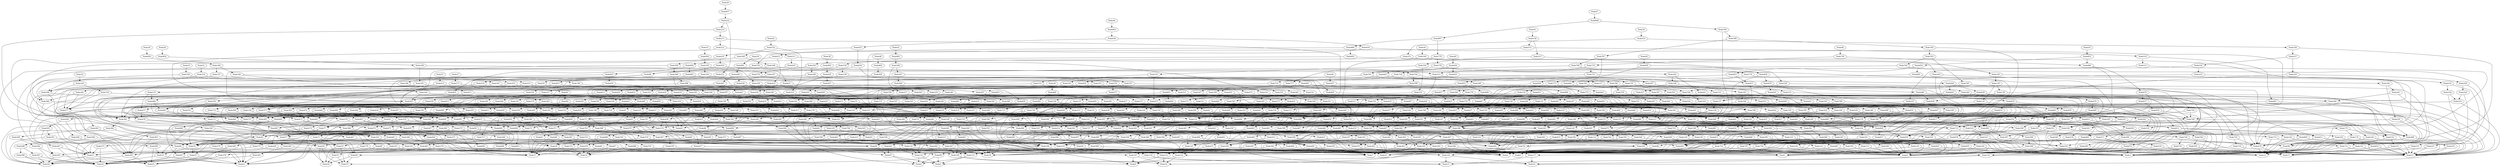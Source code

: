 # Network structure generated by ABC

digraph network {
Node26 -> Node160 [style = solid];
Node27 -> Node173 [style = solid];
Node28 -> Node856 [style = solid];
Node29 -> Node857 [style = solid];
Node30 -> Node252 [style = solid];
Node31 -> Node314 [style = solid];
Node32 -> Node320 [style = solid];
Node33 -> Node858 [style = solid];
Node34 -> Node859 [style = solid];
Node35 -> Node354 [style = solid];
Node36 -> Node406 [style = solid];
Node37 -> Node412 [style = solid];
Node38 -> Node860 [style = solid];
Node39 -> Node861 [style = solid];
Node40 -> Node457 [style = solid];
Node41 -> Node538 [style = solid];
Node42 -> Node552 [style = solid];
Node43 -> Node862 [style = solid];
Node44 -> Node863 [style = solid];
Node45 -> Node656 [style = solid];
Node46 -> Node736 [style = solid];
Node47 -> Node808 [style = solid];
Node48 -> Node864 [style = solid];
Node49 -> Node839 [style = solid];
Node50 -> Node855 [style = solid];
Node51 -> Node24 [style = solid];
Node51 -> Node25 [style = solid];
Node52 -> Node21 [style = solid];
Node52 -> Node22 [style = solid];
Node53 -> Node21 [style = solid];
Node53 -> Node22 [style = solid];
Node54 -> Node52 [style = solid];
Node54 -> Node53 [style = solid];
Node55 -> Node19 [style = solid];
Node55 -> Node20 [style = solid];
Node56 -> Node19 [style = solid];
Node56 -> Node20 [style = solid];
Node57 -> Node55 [style = solid];
Node57 -> Node56 [style = solid];
Node58 -> Node16 [style = solid];
Node58 -> Node17 [style = solid];
Node59 -> Node18 [style = solid];
Node59 -> Node58 [style = solid];
Node60 -> Node16 [style = solid];
Node60 -> Node18 [style = solid];
Node61 -> Node17 [style = solid];
Node61 -> Node60 [style = solid];
Node62 -> Node59 [style = solid];
Node62 -> Node61 [style = solid];
Node63 -> Node57 [style = solid];
Node63 -> Node62 [style = solid];
Node64 -> Node23 [style = solid];
Node64 -> Node54 [style = solid];
Node65 -> Node63 [style = solid];
Node65 -> Node64 [style = solid];
Node66 -> Node18 [style = solid];
Node66 -> Node58 [style = solid];
Node67 -> Node16 [style = solid];
Node67 -> Node18 [style = solid];
Node68 -> Node17 [style = solid];
Node68 -> Node67 [style = solid];
Node69 -> Node19 [style = solid];
Node69 -> Node20 [style = solid];
Node70 -> Node19 [style = solid];
Node70 -> Node20 [style = solid];
Node71 -> Node69 [style = solid];
Node71 -> Node70 [style = solid];
Node72 -> Node68 [style = solid];
Node72 -> Node71 [style = solid];
Node73 -> Node66 [style = solid];
Node73 -> Node72 [style = solid];
Node74 -> Node23 [style = solid];
Node74 -> Node73 [style = solid];
Node75 -> Node65 [style = solid];
Node75 -> Node74 [style = solid];
Node76 -> Node51 [style = solid];
Node76 -> Node75 [style = solid];
Node77 -> Node54 [style = solid];
Node77 -> Node57 [style = solid];
Node78 -> Node18 [style = solid];
Node78 -> Node23 [style = solid];
Node79 -> Node77 [style = solid];
Node79 -> Node78 [style = solid];
Node80 -> Node18 [style = solid];
Node80 -> Node23 [style = solid];
Node81 -> Node79 [style = solid];
Node81 -> Node80 [style = solid];
Node82 -> Node51 [style = solid];
Node82 -> Node81 [style = solid];
Node83 -> Node21 [style = solid];
Node83 -> Node22 [style = solid];
Node84 -> Node21 [style = solid];
Node84 -> Node22 [style = solid];
Node85 -> Node83 [style = solid];
Node85 -> Node84 [style = solid];
Node86 -> Node18 [style = solid];
Node86 -> Node85 [style = solid];
Node87 -> Node82 [style = solid];
Node87 -> Node86 [style = solid];
Node88 -> Node58 [style = solid];
Node88 -> Node87 [style = solid];
Node89 -> Node23 [style = solid];
Node89 -> Node51 [style = solid];
Node90 -> Node85 [style = solid];
Node90 -> Node89 [style = solid];
Node91 -> Node72 [style = solid];
Node91 -> Node90 [style = solid];
Node92 -> Node18 [style = solid];
Node92 -> Node23 [style = solid];
Node93 -> Node58 [style = solid];
Node93 -> Node92 [style = solid];
Node94 -> Node51 [style = solid];
Node94 -> Node93 [style = solid];
Node95 -> Node77 [style = solid];
Node95 -> Node94 [style = solid];
Node96 -> Node11 [style = solid];
Node96 -> Node12 [style = solid];
Node97 -> Node4 [style = solid];
Node97 -> Node5 [style = solid];
Node98 -> Node4 [style = solid];
Node98 -> Node5 [style = solid];
Node99 -> Node97 [style = solid];
Node99 -> Node98 [style = solid];
Node100 -> Node1 [style = solid];
Node100 -> Node2 [style = solid];
Node101 -> Node3 [style = solid];
Node101 -> Node100 [style = solid];
Node102 -> Node1 [style = solid];
Node102 -> Node3 [style = solid];
Node103 -> Node2 [style = solid];
Node103 -> Node102 [style = solid];
Node104 -> Node101 [style = solid];
Node104 -> Node103 [style = solid];
Node105 -> Node99 [style = solid];
Node105 -> Node104 [style = solid];
Node106 -> Node9 [style = solid];
Node106 -> Node10 [style = solid];
Node107 -> Node9 [style = solid];
Node107 -> Node10 [style = solid];
Node108 -> Node106 [style = solid];
Node108 -> Node107 [style = solid];
Node109 -> Node6 [style = solid];
Node109 -> Node7 [style = solid];
Node110 -> Node8 [style = solid];
Node110 -> Node109 [style = solid];
Node111 -> Node6 [style = solid];
Node111 -> Node8 [style = solid];
Node112 -> Node7 [style = solid];
Node112 -> Node111 [style = solid];
Node113 -> Node110 [style = solid];
Node113 -> Node112 [style = solid];
Node114 -> Node108 [style = solid];
Node114 -> Node113 [style = solid];
Node115 -> Node105 [style = solid];
Node115 -> Node114 [style = solid];
Node116 -> Node13 [style = solid];
Node116 -> Node115 [style = solid];
Node117 -> Node14 [style = solid];
Node117 -> Node15 [style = solid];
Node118 -> Node14 [style = solid];
Node118 -> Node15 [style = solid];
Node119 -> Node117 [style = solid];
Node119 -> Node118 [style = solid];
Node120 -> Node8 [style = solid];
Node120 -> Node109 [style = solid];
Node121 -> Node6 [style = solid];
Node121 -> Node8 [style = solid];
Node122 -> Node7 [style = solid];
Node122 -> Node121 [style = solid];
Node123 -> Node9 [style = solid];
Node123 -> Node10 [style = solid];
Node124 -> Node9 [style = solid];
Node124 -> Node10 [style = solid];
Node125 -> Node123 [style = solid];
Node125 -> Node124 [style = solid];
Node126 -> Node122 [style = solid];
Node126 -> Node125 [style = solid];
Node127 -> Node120 [style = solid];
Node127 -> Node126 [style = solid];
Node128 -> Node3 [style = solid];
Node128 -> Node100 [style = solid];
Node129 -> Node1 [style = solid];
Node129 -> Node3 [style = solid];
Node130 -> Node2 [style = solid];
Node130 -> Node129 [style = solid];
Node131 -> Node4 [style = solid];
Node131 -> Node5 [style = solid];
Node132 -> Node4 [style = solid];
Node132 -> Node5 [style = solid];
Node133 -> Node131 [style = solid];
Node133 -> Node132 [style = solid];
Node134 -> Node130 [style = solid];
Node134 -> Node133 [style = solid];
Node135 -> Node128 [style = solid];
Node135 -> Node134 [style = solid];
Node136 -> Node127 [style = solid];
Node136 -> Node135 [style = solid];
Node137 -> Node119 [style = solid];
Node137 -> Node136 [style = solid];
Node138 -> Node13 [style = solid];
Node138 -> Node137 [style = solid];
Node139 -> Node116 [style = solid];
Node139 -> Node138 [style = solid];
Node140 -> Node96 [style = solid];
Node140 -> Node139 [style = solid];
Node141 -> Node11 [style = solid];
Node141 -> Node13 [style = solid];
Node142 -> Node12 [style = solid];
Node142 -> Node141 [style = solid];
Node143 -> Node14 [style = solid];
Node143 -> Node15 [style = solid];
Node144 -> Node14 [style = solid];
Node144 -> Node15 [style = solid];
Node145 -> Node143 [style = solid];
Node145 -> Node144 [style = solid];
Node146 -> Node142 [style = solid];
Node146 -> Node145 [style = solid];
Node147 -> Node99 [style = solid];
Node147 -> Node146 [style = solid];
Node148 -> Node104 [style = solid];
Node148 -> Node147 [style = solid];
Node149 -> Node108 [style = solid];
Node149 -> Node146 [style = solid];
Node150 -> Node113 [style = solid];
Node150 -> Node149 [style = solid];
Node151 -> Node11 [style = solid];
Node151 -> Node13 [style = solid];
Node152 -> Node12 [style = solid];
Node152 -> Node151 [style = solid];
Node153 -> Node137 [style = solid];
Node153 -> Node152 [style = solid];
Node154 -> Node91 [style = solid];
Node154 -> Node95 [style = solid];
Node155 -> Node150 [style = solid];
Node155 -> Node154 [style = solid];
Node156 -> Node148 [style = solid];
Node156 -> Node155 [style = solid];
Node157 -> Node153 [style = solid];
Node157 -> Node156 [style = solid];
Node158 -> Node76 [style = solid];
Node158 -> Node157 [style = solid];
Node159 -> Node88 [style = solid];
Node159 -> Node158 [style = solid];
Node160 -> Node140 [style = solid];
Node160 -> Node159 [style = solid];
Node161 -> Node23 [style = solid];
Node161 -> Node51 [style = solid];
Node162 -> Node23 [style = solid];
Node162 -> Node51 [style = solid];
Node163 -> Node161 [style = solid];
Node163 -> Node162 [style = solid];
Node164 -> Node13 [style = solid];
Node164 -> Node96 [style = solid];
Node165 -> Node146 [style = solid];
Node165 -> Node164 [style = solid];
Node166 -> Node63 [style = solid];
Node166 -> Node165 [style = solid];
Node167 -> Node136 [style = solid];
Node167 -> Node166 [style = solid];
Node168 -> Node54 [style = solid];
Node168 -> Node163 [style = solid];
Node169 -> Node167 [style = solid];
Node169 -> Node168 [style = solid];
Node170 -> Node23 [style = solid];
Node170 -> Node51 [style = solid];
Node171 -> Node90 [style = solid];
Node171 -> Node170 [style = solid];
Node172 -> Node73 [style = solid];
Node172 -> Node171 [style = solid];
Node173 -> Node169 [style = solid];
Node173 -> Node172 [style = solid];
Node174 -> Node13 [style = solid];
Node174 -> Node96 [style = solid];
Node175 -> Node152 [style = solid];
Node175 -> Node174 [style = solid];
Node176 -> Node119 [style = solid];
Node176 -> Node175 [style = solid];
Node177 -> Node62 [style = solid];
Node177 -> Node176 [style = solid];
Node178 -> Node62 [style = solid];
Node178 -> Node105 [style = solid];
Node179 -> Node171 [style = solid];
Node179 -> Node178 [style = solid];
Node180 -> Node177 [style = solid];
Node180 -> Node179 [style = solid];
Node181 -> Node57 [style = solid];
Node181 -> Node180 [style = solid];
Node182 -> Node163 [style = solid];
Node182 -> Node176 [style = solid];
Node183 -> Node105 [style = solid];
Node183 -> Node163 [style = solid];
Node184 -> Node73 [style = solid];
Node184 -> Node183 [style = solid];
Node185 -> Node182 [style = solid];
Node185 -> Node184 [style = solid];
Node186 -> Node54 [style = solid];
Node186 -> Node185 [style = solid];
Node187 -> Node114 [style = solid];
Node187 -> Node186 [style = solid];
Node188 -> Node181 [style = solid];
Node188 -> Node187 [style = solid];
Node189 -> Node8 [style = solid];
Node189 -> Node23 [style = solid];
Node190 -> Node105 [style = solid];
Node190 -> Node189 [style = solid];
Node191 -> Node23 [style = solid];
Node191 -> Node108 [style = solid];
Node192 -> Node54 [style = solid];
Node192 -> Node191 [style = solid];
Node193 -> Node135 [style = solid];
Node193 -> Node192 [style = solid];
Node194 -> Node8 [style = solid];
Node194 -> Node193 [style = solid];
Node195 -> Node190 [style = solid];
Node195 -> Node194 [style = solid];
Node196 -> Node109 [style = solid];
Node196 -> Node195 [style = solid];
Node197 -> Node23 [style = solid];
Node197 -> Node99 [style = solid];
Node198 -> Node126 [style = solid];
Node198 -> Node197 [style = solid];
Node199 -> Node104 [style = solid];
Node199 -> Node198 [style = solid];
Node200 -> Node112 [style = solid];
Node200 -> Node193 [style = solid];
Node201 -> Node199 [style = solid];
Node201 -> Node200 [style = solid];
Node202 -> Node196 [style = solid];
Node202 -> Node201 [style = solid];
Node203 -> Node51 [style = solid];
Node203 -> Node202 [style = solid];
Node204 -> Node90 [style = solid];
Node204 -> Node105 [style = solid];
Node205 -> Node127 [style = solid];
Node205 -> Node204 [style = solid];
Node206 -> Node108 [style = solid];
Node206 -> Node162 [style = solid];
Node207 -> Node54 [style = solid];
Node207 -> Node206 [style = solid];
Node208 -> Node113 [style = solid];
Node208 -> Node207 [style = solid];
Node209 -> Node135 [style = solid];
Node209 -> Node208 [style = solid];
Node210 -> Node205 [style = solid];
Node210 -> Node209 [style = solid];
Node211 -> Node203 [style = solid];
Node211 -> Node210 [style = solid];
Node212 -> Node62 [style = solid];
Node212 -> Node211 [style = solid];
Node213 -> Node177 [style = solid];
Node213 -> Node212 [style = solid];
Node214 -> Node57 [style = solid];
Node214 -> Node213 [style = solid];
Node215 -> Node73 [style = solid];
Node215 -> Node127 [style = solid];
Node216 -> Node183 [style = solid];
Node216 -> Node215 [style = solid];
Node217 -> Node182 [style = solid];
Node217 -> Node216 [style = solid];
Node218 -> Node54 [style = solid];
Node218 -> Node217 [style = solid];
Node219 -> Node114 [style = solid];
Node219 -> Node135 [style = solid];
Node220 -> Node172 [style = solid];
Node220 -> Node219 [style = solid];
Node221 -> Node218 [style = solid];
Node221 -> Node220 [style = solid];
Node222 -> Node214 [style = solid];
Node222 -> Node221 [style = solid];
Node223 -> Node99 [style = solid];
Node223 -> Node119 [style = solid];
Node224 -> Node127 [style = solid];
Node224 -> Node223 [style = solid];
Node225 -> Node13 [style = solid];
Node225 -> Node224 [style = solid];
Node226 -> Node3 [style = solid];
Node226 -> Node225 [style = solid];
Node227 -> Node3 [style = solid];
Node227 -> Node13 [style = solid];
Node228 -> Node226 [style = solid];
Node228 -> Node227 [style = solid];
Node229 -> Node100 [style = solid];
Node229 -> Node228 [style = solid];
Node230 -> Node3 [style = solid];
Node230 -> Node225 [style = solid];
Node231 -> Node3 [style = solid];
Node231 -> Node13 [style = solid];
Node232 -> Node230 [style = solid];
Node232 -> Node231 [style = solid];
Node233 -> Node100 [style = solid];
Node233 -> Node232 [style = solid];
Node234 -> Node114 [style = solid];
Node234 -> Node133 [style = solid];
Node235 -> Node13 [style = solid];
Node235 -> Node234 [style = solid];
Node236 -> Node233 [style = solid];
Node236 -> Node235 [style = solid];
Node237 -> Node229 [style = solid];
Node237 -> Node236 [style = solid];
Node238 -> Node96 [style = solid];
Node238 -> Node237 [style = solid];
Node239 -> Node3 [style = solid];
Node239 -> Node146 [style = solid];
Node240 -> Node152 [style = solid];
Node240 -> Node224 [style = solid];
Node241 -> Node3 [style = solid];
Node241 -> Node240 [style = solid];
Node242 -> Node239 [style = solid];
Node242 -> Node241 [style = solid];
Node243 -> Node100 [style = solid];
Node243 -> Node242 [style = solid];
Node244 -> Node114 [style = solid];
Node244 -> Node134 [style = solid];
Node245 -> Node146 [style = solid];
Node245 -> Node244 [style = solid];
Node246 -> Node103 [style = solid];
Node246 -> Node240 [style = solid];
Node247 -> Node154 [style = solid];
Node247 -> Node245 [style = solid];
Node248 -> Node246 [style = solid];
Node248 -> Node247 [style = solid];
Node249 -> Node76 [style = solid];
Node249 -> Node248 [style = solid];
Node250 -> Node88 [style = solid];
Node250 -> Node249 [style = solid];
Node251 -> Node243 [style = solid];
Node251 -> Node250 [style = solid];
Node252 -> Node238 [style = solid];
Node252 -> Node251 [style = solid];
Node253 -> Node13 [style = solid];
Node253 -> Node14 [style = solid];
Node254 -> Node96 [style = solid];
Node254 -> Node253 [style = solid];
Node255 -> Node15 [style = solid];
Node255 -> Node254 [style = solid];
Node256 -> Node144 [style = solid];
Node256 -> Node255 [style = solid];
Node257 -> Node3 [style = solid];
Node257 -> Node98 [style = solid];
Node258 -> Node100 [style = solid];
Node258 -> Node257 [style = solid];
Node259 -> Node8 [style = solid];
Node259 -> Node107 [style = solid];
Node260 -> Node109 [style = solid];
Node260 -> Node259 [style = solid];
Node261 -> Node97 [style = solid];
Node261 -> Node106 [style = solid];
Node262 -> Node260 [style = solid];
Node262 -> Node261 [style = solid];
Node263 -> Node258 [style = solid];
Node263 -> Node262 [style = solid];
Node264 -> Node256 [style = solid];
Node264 -> Node263 [style = solid];
Node265 -> Node24 [style = solid];
Node265 -> Node25 [style = solid];
Node266 -> Node22 [style = solid];
Node266 -> Node265 [style = solid];
Node267 -> Node22 [style = solid];
Node267 -> Node51 [style = solid];
Node268 -> Node266 [style = solid];
Node268 -> Node267 [style = solid];
Node269 -> Node21 [style = solid];
Node269 -> Node268 [style = solid];
Node270 -> Node21 [style = solid];
Node270 -> Node265 [style = solid];
Node271 -> Node23 [style = solid];
Node271 -> Node270 [style = solid];
Node272 -> Node22 [style = solid];
Node272 -> Node271 [style = solid];
Node273 -> Node22 [style = solid];
Node273 -> Node51 [style = solid];
Node274 -> Node23 [style = solid];
Node274 -> Node273 [style = solid];
Node275 -> Node21 [style = solid];
Node275 -> Node274 [style = solid];
Node276 -> Node272 [style = solid];
Node276 -> Node275 [style = solid];
Node277 -> Node269 [style = solid];
Node277 -> Node276 [style = solid];
Node278 -> Node18 [style = solid];
Node278 -> Node55 [style = solid];
Node279 -> Node58 [style = solid];
Node279 -> Node278 [style = solid];
Node280 -> Node56 [style = solid];
Node280 -> Node279 [style = solid];
Node281 -> Node277 [style = solid];
Node281 -> Node280 [style = solid];
Node282 -> Node18 [style = solid];
Node282 -> Node19 [style = solid];
Node283 -> Node58 [style = solid];
Node283 -> Node282 [style = solid];
Node284 -> Node20 [style = solid];
Node284 -> Node283 [style = solid];
Node285 -> Node70 [style = solid];
Node285 -> Node284 [style = solid];
Node286 -> Node22 [style = solid];
Node286 -> Node24 [style = solid];
Node287 -> Node22 [style = solid];
Node287 -> Node24 [style = solid];
Node288 -> Node286 [style = solid];
Node288 -> Node287 [style = solid];
Node289 -> Node21 [style = solid];
Node289 -> Node288 [style = solid];
Node290 -> Node25 [style = solid];
Node290 -> Node52 [style = solid];
Node291 -> Node24 [style = solid];
Node291 -> Node290 [style = solid];
Node292 -> Node24 [style = solid];
Node292 -> Node25 [style = solid];
Node293 -> Node291 [style = solid];
Node293 -> Node292 [style = solid];
Node294 -> Node289 [style = solid];
Node294 -> Node293 [style = solid];
Node295 -> Node23 [style = solid];
Node295 -> Node294 [style = solid];
Node296 -> Node84 [style = solid];
Node296 -> Node265 [style = solid];
Node297 -> Node295 [style = solid];
Node297 -> Node296 [style = solid];
Node298 -> Node285 [style = solid];
Node298 -> Node297 [style = solid];
Node299 -> Node13 [style = solid];
Node299 -> Node117 [style = solid];
Node300 -> Node96 [style = solid];
Node300 -> Node299 [style = solid];
Node301 -> Node118 [style = solid];
Node301 -> Node300 [style = solid];
Node302 -> Node8 [style = solid];
Node302 -> Node10 [style = solid];
Node303 -> Node109 [style = solid];
Node303 -> Node302 [style = solid];
Node304 -> Node9 [style = solid];
Node304 -> Node303 [style = solid];
Node305 -> Node123 [style = solid];
Node305 -> Node304 [style = solid];
Node306 -> Node3 [style = solid];
Node306 -> Node5 [style = solid];
Node307 -> Node100 [style = solid];
Node307 -> Node306 [style = solid];
Node308 -> Node4 [style = solid];
Node308 -> Node307 [style = solid];
Node309 -> Node131 [style = solid];
Node309 -> Node308 [style = solid];
Node310 -> Node305 [style = solid];
Node310 -> Node309 [style = solid];
Node311 -> Node301 [style = solid];
Node311 -> Node310 [style = solid];
Node312 -> Node264 [style = solid];
Node312 -> Node311 [style = solid];
Node313 -> Node281 [style = solid];
Node313 -> Node312 [style = solid];
Node314 -> Node298 [style = solid];
Node314 -> Node313 [style = solid];
Node315 -> Node56 [style = solid];
Node315 -> Node144 [style = solid];
Node316 -> Node255 [style = solid];
Node316 -> Node315 [style = solid];
Node317 -> Node279 [style = solid];
Node317 -> Node316 [style = solid];
Node318 -> Node310 [style = solid];
Node318 -> Node317 [style = solid];
Node319 -> Node277 [style = solid];
Node319 -> Node318 [style = solid];
Node320 -> Node298 [style = solid];
Node320 -> Node319 [style = solid];
Node321 -> Node97 [style = solid];
Node321 -> Node258 [style = solid];
Node322 -> Node297 [style = solid];
Node322 -> Node321 [style = solid];
Node323 -> Node301 [style = solid];
Node323 -> Node322 [style = solid];
Node324 -> Node280 [style = solid];
Node324 -> Node323 [style = solid];
Node325 -> Node285 [style = solid];
Node325 -> Node321 [style = solid];
Node326 -> Node301 [style = solid];
Node326 -> Node325 [style = solid];
Node327 -> Node277 [style = solid];
Node327 -> Node326 [style = solid];
Node328 -> Node106 [style = solid];
Node328 -> Node260 [style = solid];
Node329 -> Node327 [style = solid];
Node329 -> Node328 [style = solid];
Node330 -> Node324 [style = solid];
Node330 -> Node329 [style = solid];
Node331 -> Node309 [style = solid];
Node331 -> Node328 [style = solid];
Node332 -> Node277 [style = solid];
Node332 -> Node331 [style = solid];
Node333 -> Node305 [style = solid];
Node333 -> Node321 [style = solid];
Node334 -> Node297 [style = solid];
Node334 -> Node333 [style = solid];
Node335 -> Node301 [style = solid];
Node335 -> Node332 [style = solid];
Node336 -> Node334 [style = solid];
Node336 -> Node335 [style = solid];
Node337 -> Node280 [style = solid];
Node337 -> Node336 [style = solid];
Node338 -> Node285 [style = solid];
Node338 -> Node305 [style = solid];
Node339 -> Node321 [style = solid];
Node339 -> Node338 [style = solid];
Node340 -> Node301 [style = solid];
Node340 -> Node339 [style = solid];
Node341 -> Node277 [style = solid];
Node341 -> Node340 [style = solid];
Node342 -> Node285 [style = solid];
Node342 -> Node309 [style = solid];
Node343 -> Node328 [style = solid];
Node343 -> Node342 [style = solid];
Node344 -> Node297 [style = solid];
Node344 -> Node343 [style = solid];
Node345 -> Node341 [style = solid];
Node345 -> Node344 [style = solid];
Node346 -> Node337 [style = solid];
Node346 -> Node345 [style = solid];
Node347 -> Node106 [style = solid];
Node347 -> Node131 [style = solid];
Node348 -> Node308 [style = solid];
Node348 -> Node347 [style = solid];
Node349 -> Node260 [style = solid];
Node349 -> Node348 [style = solid];
Node350 -> Node256 [style = solid];
Node350 -> Node349 [style = solid];
Node351 -> Node301 [style = solid];
Node351 -> Node333 [style = solid];
Node352 -> Node350 [style = solid];
Node352 -> Node351 [style = solid];
Node353 -> Node281 [style = solid];
Node353 -> Node352 [style = solid];
Node354 -> Node298 [style = solid];
Node354 -> Node353 [style = solid];
Node355 -> Node11 [style = solid];
Node355 -> Node143 [style = solid];
Node356 -> Node13 [style = solid];
Node356 -> Node355 [style = solid];
Node357 -> Node144 [style = solid];
Node357 -> Node356 [style = solid];
Node358 -> Node1 [style = solid];
Node358 -> Node99 [style = solid];
Node359 -> Node3 [style = solid];
Node359 -> Node132 [style = solid];
Node360 -> Node6 [style = solid];
Node360 -> Node108 [style = solid];
Node361 -> Node8 [style = solid];
Node361 -> Node124 [style = solid];
Node362 -> Node2 [style = solid];
Node362 -> Node7 [style = solid];
Node363 -> Node361 [style = solid];
Node363 -> Node362 [style = solid];
Node364 -> Node359 [style = solid];
Node364 -> Node363 [style = solid];
Node365 -> Node358 [style = solid];
Node365 -> Node360 [style = solid];
Node366 -> Node364 [style = solid];
Node366 -> Node365 [style = solid];
Node367 -> Node12 [style = solid];
Node367 -> Node357 [style = solid];
Node368 -> Node366 [style = solid];
Node368 -> Node367 [style = solid];
Node369 -> Node25 [style = solid];
Node369 -> Node83 [style = solid];
Node370 -> Node23 [style = solid];
Node370 -> Node369 [style = solid];
Node371 -> Node84 [style = solid];
Node371 -> Node370 [style = solid];
Node372 -> Node16 [style = solid];
Node372 -> Node69 [style = solid];
Node373 -> Node18 [style = solid];
Node373 -> Node372 [style = solid];
Node374 -> Node70 [style = solid];
Node374 -> Node373 [style = solid];
Node375 -> Node17 [style = solid];
Node375 -> Node24 [style = solid];
Node376 -> Node374 [style = solid];
Node376 -> Node375 [style = solid];
Node377 -> Node371 [style = solid];
Node377 -> Node376 [style = solid];
Node378 -> Node22 [style = solid];
Node378 -> Node25 [style = solid];
Node379 -> Node23 [style = solid];
Node379 -> Node378 [style = solid];
Node380 -> Node21 [style = solid];
Node380 -> Node379 [style = solid];
Node381 -> Node21 [style = solid];
Node381 -> Node25 [style = solid];
Node382 -> Node23 [style = solid];
Node382 -> Node381 [style = solid];
Node383 -> Node22 [style = solid];
Node383 -> Node382 [style = solid];
Node384 -> Node24 [style = solid];
Node384 -> Node383 [style = solid];
Node385 -> Node380 [style = solid];
Node385 -> Node384 [style = solid];
Node386 -> Node16 [style = solid];
Node386 -> Node57 [style = solid];
Node387 -> Node18 [style = solid];
Node387 -> Node70 [style = solid];
Node388 -> Node17 [style = solid];
Node388 -> Node387 [style = solid];
Node389 -> Node386 [style = solid];
Node389 -> Node388 [style = solid];
Node390 -> Node385 [style = solid];
Node390 -> Node389 [style = solid];
Node391 -> Node6 [style = solid];
Node391 -> Node123 [style = solid];
Node392 -> Node8 [style = solid];
Node392 -> Node391 [style = solid];
Node393 -> Node124 [style = solid];
Node393 -> Node392 [style = solid];
Node394 -> Node1 [style = solid];
Node394 -> Node131 [style = solid];
Node395 -> Node3 [style = solid];
Node395 -> Node394 [style = solid];
Node396 -> Node132 [style = solid];
Node396 -> Node395 [style = solid];
Node397 -> Node11 [style = solid];
Node397 -> Node119 [style = solid];
Node398 -> Node13 [style = solid];
Node398 -> Node144 [style = solid];
Node399 -> Node12 [style = solid];
Node399 -> Node398 [style = solid];
Node400 -> Node397 [style = solid];
Node400 -> Node399 [style = solid];
Node401 -> Node362 [style = solid];
Node401 -> Node400 [style = solid];
Node402 -> Node393 [style = solid];
Node402 -> Node396 [style = solid];
Node403 -> Node401 [style = solid];
Node403 -> Node402 [style = solid];
Node404 -> Node390 [style = solid];
Node404 -> Node403 [style = solid];
Node405 -> Node368 [style = solid];
Node405 -> Node377 [style = solid];
Node406 -> Node404 [style = solid];
Node406 -> Node405 [style = solid];
Node407 -> Node362 [style = solid];
Node407 -> Node396 [style = solid];
Node408 -> Node393 [style = solid];
Node408 -> Node407 [style = solid];
Node409 -> Node367 [style = solid];
Node409 -> Node389 [style = solid];
Node410 -> Node408 [style = solid];
Node410 -> Node409 [style = solid];
Node411 -> Node385 [style = solid];
Node411 -> Node410 [style = solid];
Node412 -> Node377 [style = solid];
Node412 -> Node411 [style = solid];
Node413 -> Node2 [style = solid];
Node413 -> Node359 [style = solid];
Node414 -> Node358 [style = solid];
Node414 -> Node413 [style = solid];
Node415 -> Node24 [style = solid];
Node415 -> Node414 [style = solid];
Node416 -> Node371 [style = solid];
Node416 -> Node415 [style = solid];
Node417 -> Node400 [style = solid];
Node417 -> Node416 [style = solid];
Node418 -> Node389 [style = solid];
Node418 -> Node417 [style = solid];
Node419 -> Node17 [style = solid];
Node419 -> Node414 [style = solid];
Node420 -> Node374 [style = solid];
Node420 -> Node419 [style = solid];
Node421 -> Node400 [style = solid];
Node421 -> Node420 [style = solid];
Node422 -> Node385 [style = solid];
Node422 -> Node421 [style = solid];
Node423 -> Node7 [style = solid];
Node423 -> Node361 [style = solid];
Node424 -> Node360 [style = solid];
Node424 -> Node423 [style = solid];
Node425 -> Node422 [style = solid];
Node425 -> Node424 [style = solid];
Node426 -> Node418 [style = solid];
Node426 -> Node425 [style = solid];
Node427 -> Node393 [style = solid];
Node427 -> Node414 [style = solid];
Node428 -> Node7 [style = solid];
Node428 -> Node24 [style = solid];
Node429 -> Node371 [style = solid];
Node429 -> Node428 [style = solid];
Node430 -> Node427 [style = solid];
Node430 -> Node429 [style = solid];
Node431 -> Node2 [style = solid];
Node431 -> Node424 [style = solid];
Node432 -> Node396 [style = solid];
Node432 -> Node431 [style = solid];
Node433 -> Node385 [style = solid];
Node433 -> Node432 [style = solid];
Node434 -> Node400 [style = solid];
Node434 -> Node430 [style = solid];
Node435 -> Node433 [style = solid];
Node435 -> Node434 [style = solid];
Node436 -> Node389 [style = solid];
Node436 -> Node435 [style = solid];
Node437 -> Node7 [style = solid];
Node437 -> Node17 [style = solid];
Node438 -> Node374 [style = solid];
Node438 -> Node437 [style = solid];
Node439 -> Node427 [style = solid];
Node439 -> Node438 [style = solid];
Node440 -> Node400 [style = solid];
Node440 -> Node439 [style = solid];
Node441 -> Node385 [style = solid];
Node441 -> Node440 [style = solid];
Node442 -> Node2 [style = solid];
Node442 -> Node375 [style = solid];
Node443 -> Node424 [style = solid];
Node443 -> Node442 [style = solid];
Node444 -> Node374 [style = solid];
Node444 -> Node396 [style = solid];
Node445 -> Node371 [style = solid];
Node445 -> Node444 [style = solid];
Node446 -> Node443 [style = solid];
Node446 -> Node445 [style = solid];
Node447 -> Node441 [style = solid];
Node447 -> Node446 [style = solid];
Node448 -> Node436 [style = solid];
Node448 -> Node447 [style = solid];
Node449 -> Node2 [style = solid];
Node449 -> Node396 [style = solid];
Node450 -> Node424 [style = solid];
Node450 -> Node449 [style = solid];
Node451 -> Node367 [style = solid];
Node451 -> Node450 [style = solid];
Node452 -> Node7 [style = solid];
Node452 -> Node414 [style = solid];
Node453 -> Node393 [style = solid];
Node453 -> Node400 [style = solid];
Node454 -> Node452 [style = solid];
Node454 -> Node453 [style = solid];
Node455 -> Node390 [style = solid];
Node455 -> Node454 [style = solid];
Node456 -> Node377 [style = solid];
Node456 -> Node455 [style = solid];
Node457 -> Node451 [style = solid];
Node457 -> Node456 [style = solid];
Node458 -> Node16 [style = solid];
Node458 -> Node17 [style = solid];
Node459 -> Node71 [style = solid];
Node459 -> Node458 [style = solid];
Node460 -> Node17 [style = solid];
Node460 -> Node386 [style = solid];
Node461 -> Node387 [style = solid];
Node461 -> Node459 [style = solid];
Node462 -> Node460 [style = solid];
Node462 -> Node461 [style = solid];
Node463 -> Node23 [style = solid];
Node463 -> Node292 [style = solid];
Node464 -> Node53 [style = solid];
Node464 -> Node463 [style = solid];
Node465 -> Node52 [style = solid];
Node465 -> Node464 [style = solid];
Node466 -> Node462 [style = solid];
Node466 -> Node465 [style = solid];
Node467 -> Node21 [style = solid];
Node467 -> Node463 [style = solid];
Node468 -> Node22 [style = solid];
Node468 -> Node467 [style = solid];
Node469 -> Node83 [style = solid];
Node469 -> Node468 [style = solid];
Node470 -> Node16 [style = solid];
Node470 -> Node17 [style = solid];
Node471 -> Node57 [style = solid];
Node471 -> Node470 [style = solid];
Node472 -> Node69 [style = solid];
Node472 -> Node458 [style = solid];
Node473 -> Node471 [style = solid];
Node473 -> Node472 [style = solid];
Node474 -> Node469 [style = solid];
Node474 -> Node473 [style = solid];
Node475 -> Node18 [style = solid];
Node475 -> Node474 [style = solid];
Node476 -> Node70 [style = solid];
Node476 -> Node458 [style = solid];
Node477 -> Node469 [style = solid];
Node477 -> Node476 [style = solid];
Node478 -> Node11 [style = solid];
Node478 -> Node12 [style = solid];
Node479 -> Node1 [style = solid];
Node479 -> Node2 [style = solid];
Node480 -> Node133 [style = solid];
Node480 -> Node479 [style = solid];
Node481 -> Node2 [style = solid];
Node481 -> Node358 [style = solid];
Node482 -> Node6 [style = solid];
Node482 -> Node7 [style = solid];
Node483 -> Node125 [style = solid];
Node483 -> Node482 [style = solid];
Node484 -> Node7 [style = solid];
Node484 -> Node360 [style = solid];
Node485 -> Node361 [style = solid];
Node485 -> Node483 [style = solid];
Node486 -> Node484 [style = solid];
Node486 -> Node485 [style = solid];
Node487 -> Node359 [style = solid];
Node487 -> Node480 [style = solid];
Node488 -> Node481 [style = solid];
Node488 -> Node487 [style = solid];
Node489 -> Node486 [style = solid];
Node489 -> Node488 [style = solid];
Node490 -> Node13 [style = solid];
Node490 -> Node478 [style = solid];
Node491 -> Node489 [style = solid];
Node491 -> Node490 [style = solid];
Node492 -> Node6 [style = solid];
Node492 -> Node7 [style = solid];
Node493 -> Node1 [style = solid];
Node493 -> Node2 [style = solid];
Node494 -> Node99 [style = solid];
Node494 -> Node493 [style = solid];
Node495 -> Node131 [style = solid];
Node495 -> Node479 [style = solid];
Node496 -> Node494 [style = solid];
Node496 -> Node495 [style = solid];
Node497 -> Node108 [style = solid];
Node497 -> Node492 [style = solid];
Node498 -> Node496 [style = solid];
Node498 -> Node497 [style = solid];
Node499 -> Node123 [style = solid];
Node499 -> Node482 [style = solid];
Node500 -> Node496 [style = solid];
Node500 -> Node499 [style = solid];
Node501 -> Node498 [style = solid];
Node501 -> Node500 [style = solid];
Node502 -> Node3 [style = solid];
Node502 -> Node501 [style = solid];
Node503 -> Node497 [style = solid];
Node503 -> Node499 [style = solid];
Node504 -> Node132 [style = solid];
Node504 -> Node479 [style = solid];
Node505 -> Node503 [style = solid];
Node505 -> Node504 [style = solid];
Node506 -> Node502 [style = solid];
Node506 -> Node505 [style = solid];
Node507 -> Node8 [style = solid];
Node507 -> Node506 [style = solid];
Node508 -> Node3 [style = solid];
Node508 -> Node496 [style = solid];
Node509 -> Node504 [style = solid];
Node509 -> Node508 [style = solid];
Node510 -> Node124 [style = solid];
Node510 -> Node482 [style = solid];
Node511 -> Node509 [style = solid];
Node511 -> Node510 [style = solid];
Node512 -> Node507 [style = solid];
Node512 -> Node511 [style = solid];
Node513 -> Node478 [style = solid];
Node513 -> Node512 [style = solid];
Node514 -> Node491 [style = solid];
Node514 -> Node513 [style = solid];
Node515 -> Node119 [style = solid];
Node515 -> Node514 [style = solid];
Node516 -> Node13 [style = solid];
Node516 -> Node143 [style = solid];
Node517 -> Node144 [style = solid];
Node517 -> Node516 [style = solid];
Node518 -> Node11 [style = solid];
Node518 -> Node12 [style = solid];
Node519 -> Node517 [style = solid];
Node519 -> Node518 [style = solid];
Node520 -> Node489 [style = solid];
Node520 -> Node519 [style = solid];
Node521 -> Node145 [style = solid];
Node521 -> Node518 [style = solid];
Node522 -> Node398 [style = solid];
Node522 -> Node521 [style = solid];
Node523 -> Node3 [style = solid];
Node523 -> Node522 [style = solid];
Node524 -> Node501 [style = solid];
Node524 -> Node523 [style = solid];
Node525 -> Node503 [style = solid];
Node525 -> Node522 [style = solid];
Node526 -> Node504 [style = solid];
Node526 -> Node525 [style = solid];
Node527 -> Node524 [style = solid];
Node527 -> Node526 [style = solid];
Node528 -> Node8 [style = solid];
Node528 -> Node527 [style = solid];
Node529 -> Node496 [style = solid];
Node529 -> Node523 [style = solid];
Node530 -> Node504 [style = solid];
Node530 -> Node522 [style = solid];
Node531 -> Node529 [style = solid];
Node531 -> Node530 [style = solid];
Node532 -> Node510 [style = solid];
Node532 -> Node531 [style = solid];
Node533 -> Node466 [style = solid];
Node533 -> Node477 [style = solid];
Node534 -> Node520 [style = solid];
Node534 -> Node533 [style = solid];
Node535 -> Node475 [style = solid];
Node535 -> Node534 [style = solid];
Node536 -> Node532 [style = solid];
Node536 -> Node535 [style = solid];
Node537 -> Node528 [style = solid];
Node537 -> Node536 [style = solid];
Node538 -> Node515 [style = solid];
Node538 -> Node537 [style = solid];
Node539 -> Node119 [style = solid];
Node539 -> Node478 [style = solid];
Node540 -> Node143 [style = solid];
Node540 -> Node518 [style = solid];
Node541 -> Node539 [style = solid];
Node541 -> Node540 [style = solid];
Node542 -> Node13 [style = solid];
Node542 -> Node541 [style = solid];
Node543 -> Node465 [style = solid];
Node543 -> Node542 [style = solid];
Node544 -> Node144 [style = solid];
Node544 -> Node518 [style = solid];
Node545 -> Node387 [style = solid];
Node545 -> Node544 [style = solid];
Node546 -> Node459 [style = solid];
Node546 -> Node545 [style = solid];
Node547 -> Node460 [style = solid];
Node547 -> Node546 [style = solid];
Node548 -> Node512 [style = solid];
Node548 -> Node547 [style = solid];
Node549 -> Node465 [style = solid];
Node549 -> Node548 [style = solid];
Node550 -> Node477 [style = solid];
Node550 -> Node543 [style = solid];
Node551 -> Node475 [style = solid];
Node551 -> Node550 [style = solid];
Node552 -> Node549 [style = solid];
Node552 -> Node551 [style = solid];
Node553 -> Node12 [style = solid];
Node553 -> Node397 [style = solid];
Node554 -> Node522 [style = solid];
Node554 -> Node553 [style = solid];
Node555 -> Node461 [style = solid];
Node555 -> Node465 [style = solid];
Node556 -> Node460 [style = solid];
Node556 -> Node555 [style = solid];
Node557 -> Node554 [style = solid];
Node557 -> Node556 [style = solid];
Node558 -> Node469 [style = solid];
Node558 -> Node488 [style = solid];
Node559 -> Node462 [style = solid];
Node559 -> Node558 [style = solid];
Node560 -> Node465 [style = solid];
Node560 -> Node473 [style = solid];
Node561 -> Node488 [style = solid];
Node561 -> Node560 [style = solid];
Node562 -> Node18 [style = solid];
Node562 -> Node561 [style = solid];
Node563 -> Node465 [style = solid];
Node563 -> Node488 [style = solid];
Node564 -> Node476 [style = solid];
Node564 -> Node563 [style = solid];
Node565 -> Node486 [style = solid];
Node565 -> Node564 [style = solid];
Node566 -> Node559 [style = solid];
Node566 -> Node562 [style = solid];
Node567 -> Node557 [style = solid];
Node567 -> Node566 [style = solid];
Node568 -> Node565 [style = solid];
Node568 -> Node567 [style = solid];
Node569 -> Node465 [style = solid];
Node569 -> Node508 [style = solid];
Node570 -> Node465 [style = solid];
Node570 -> Node504 [style = solid];
Node571 -> Node569 [style = solid];
Node571 -> Node570 [style = solid];
Node572 -> Node486 [style = solid];
Node572 -> Node571 [style = solid];
Node573 -> Node8 [style = solid];
Node573 -> Node503 [style = solid];
Node574 -> Node469 [style = solid];
Node574 -> Node573 [style = solid];
Node575 -> Node488 [style = solid];
Node575 -> Node574 [style = solid];
Node576 -> Node510 [style = solid];
Node576 -> Node558 [style = solid];
Node577 -> Node575 [style = solid];
Node577 -> Node576 [style = solid];
Node578 -> Node572 [style = solid];
Node578 -> Node577 [style = solid];
Node579 -> Node462 [style = solid];
Node579 -> Node578 [style = solid];
Node580 -> Node3 [style = solid];
Node580 -> Node492 [style = solid];
Node581 -> Node493 [style = solid];
Node581 -> Node580 [style = solid];
Node582 -> Node474 [style = solid];
Node582 -> Node581 [style = solid];
Node583 -> Node1 [style = solid];
Node583 -> Node8 [style = solid];
Node584 -> Node2 [style = solid];
Node584 -> Node583 [style = solid];
Node585 -> Node492 [style = solid];
Node585 -> Node584 [style = solid];
Node586 -> Node560 [style = solid];
Node586 -> Node585 [style = solid];
Node587 -> Node582 [style = solid];
Node587 -> Node586 [style = solid];
Node588 -> Node99 [style = solid];
Node588 -> Node587 [style = solid];
Node589 -> Node3 [style = solid];
Node589 -> Node131 [style = solid];
Node590 -> Node132 [style = solid];
Node590 -> Node589 [style = solid];
Node591 -> Node479 [style = solid];
Node591 -> Node492 [style = solid];
Node592 -> Node590 [style = solid];
Node592 -> Node591 [style = solid];
Node593 -> Node474 [style = solid];
Node593 -> Node592 [style = solid];
Node594 -> Node8 [style = solid];
Node594 -> Node492 [style = solid];
Node595 -> Node487 [style = solid];
Node595 -> Node594 [style = solid];
Node596 -> Node560 [style = solid];
Node596 -> Node595 [style = solid];
Node597 -> Node593 [style = solid];
Node597 -> Node596 [style = solid];
Node598 -> Node588 [style = solid];
Node598 -> Node597 [style = solid];
Node599 -> Node108 [style = solid];
Node599 -> Node598 [style = solid];
Node600 -> Node8 [style = solid];
Node600 -> Node123 [style = solid];
Node601 -> Node124 [style = solid];
Node601 -> Node600 [style = solid];
Node602 -> Node482 [style = solid];
Node602 -> Node601 [style = solid];
Node603 -> Node561 [style = solid];
Node603 -> Node602 [style = solid];
Node604 -> Node471 [style = solid];
Node604 -> Node496 [style = solid];
Node605 -> Node472 [style = solid];
Node605 -> Node496 [style = solid];
Node606 -> Node604 [style = solid];
Node606 -> Node605 [style = solid];
Node607 -> Node3 [style = solid];
Node607 -> Node485 [style = solid];
Node608 -> Node469 [style = solid];
Node608 -> Node607 [style = solid];
Node609 -> Node606 [style = solid];
Node609 -> Node608 [style = solid];
Node610 -> Node485 [style = solid];
Node610 -> Node504 [style = solid];
Node611 -> Node473 [style = solid];
Node611 -> Node610 [style = solid];
Node612 -> Node469 [style = solid];
Node612 -> Node611 [style = solid];
Node613 -> Node609 [style = solid];
Node613 -> Node612 [style = solid];
Node614 -> Node603 [style = solid];
Node614 -> Node613 [style = solid];
Node615 -> Node599 [style = solid];
Node615 -> Node614 [style = solid];
Node616 -> Node18 [style = solid];
Node616 -> Node615 [style = solid];
Node617 -> Node469 [style = solid];
Node617 -> Node581 [style = solid];
Node618 -> Node465 [style = solid];
Node618 -> Node585 [style = solid];
Node619 -> Node617 [style = solid];
Node619 -> Node618 [style = solid];
Node620 -> Node99 [style = solid];
Node620 -> Node619 [style = solid];
Node621 -> Node469 [style = solid];
Node621 -> Node592 [style = solid];
Node622 -> Node465 [style = solid];
Node622 -> Node595 [style = solid];
Node623 -> Node621 [style = solid];
Node623 -> Node622 [style = solid];
Node624 -> Node620 [style = solid];
Node624 -> Node623 [style = solid];
Node625 -> Node108 [style = solid];
Node625 -> Node624 [style = solid];
Node626 -> Node563 [style = solid];
Node626 -> Node602 [style = solid];
Node627 -> Node496 [style = solid];
Node627 -> Node607 [style = solid];
Node628 -> Node469 [style = solid];
Node628 -> Node627 [style = solid];
Node629 -> Node469 [style = solid];
Node629 -> Node610 [style = solid];
Node630 -> Node628 [style = solid];
Node630 -> Node629 [style = solid];
Node631 -> Node626 [style = solid];
Node631 -> Node630 [style = solid];
Node632 -> Node625 [style = solid];
Node632 -> Node631 [style = solid];
Node633 -> Node476 [style = solid];
Node633 -> Node632 [style = solid];
Node634 -> Node557 [style = solid];
Node634 -> Node579 [style = solid];
Node635 -> Node633 [style = solid];
Node635 -> Node634 [style = solid];
Node636 -> Node616 [style = solid];
Node636 -> Node635 [style = solid];
Node637 -> Node486 [style = solid];
Node637 -> Node504 [style = solid];
Node638 -> Node508 [style = solid];
Node638 -> Node637 [style = solid];
Node639 -> Node490 [style = solid];
Node639 -> Node638 [style = solid];
Node640 -> Node488 [style = solid];
Node640 -> Node573 [style = solid];
Node641 -> Node488 [style = solid];
Node641 -> Node510 [style = solid];
Node642 -> Node640 [style = solid];
Node642 -> Node641 [style = solid];
Node643 -> Node478 [style = solid];
Node643 -> Node642 [style = solid];
Node644 -> Node639 [style = solid];
Node644 -> Node643 [style = solid];
Node645 -> Node119 [style = solid];
Node645 -> Node644 [style = solid];
Node646 -> Node519 [style = solid];
Node646 -> Node638 [style = solid];
Node647 -> Node8 [style = solid];
Node647 -> Node488 [style = solid];
Node648 -> Node525 [style = solid];
Node648 -> Node647 [style = solid];
Node649 -> Node510 [style = solid];
Node649 -> Node522 [style = solid];
Node650 -> Node488 [style = solid];
Node650 -> Node649 [style = solid];
Node651 -> Node477 [style = solid];
Node651 -> Node650 [style = solid];
Node652 -> Node466 [style = solid];
Node652 -> Node651 [style = solid];
Node653 -> Node475 [style = solid];
Node653 -> Node648 [style = solid];
Node654 -> Node652 [style = solid];
Node654 -> Node653 [style = solid];
Node655 -> Node646 [style = solid];
Node655 -> Node654 [style = solid];
Node656 -> Node645 [style = solid];
Node656 -> Node655 [style = solid];
Node657 -> Node3 [style = solid];
Node657 -> Node493 [style = solid];
Node658 -> Node1 [style = solid];
Node658 -> Node3 [style = solid];
Node659 -> Node2 [style = solid];
Node659 -> Node658 [style = solid];
Node660 -> Node657 [style = solid];
Node660 -> Node659 [style = solid];
Node661 -> Node99 [style = solid];
Node661 -> Node108 [style = solid];
Node662 -> Node660 [style = solid];
Node662 -> Node661 [style = solid];
Node663 -> Node8 [style = solid];
Node663 -> Node662 [style = solid];
Node664 -> Node3 [style = solid];
Node664 -> Node493 [style = solid];
Node665 -> Node1 [style = solid];
Node665 -> Node3 [style = solid];
Node666 -> Node2 [style = solid];
Node666 -> Node665 [style = solid];
Node667 -> Node133 [style = solid];
Node667 -> Node666 [style = solid];
Node668 -> Node664 [style = solid];
Node668 -> Node667 [style = solid];
Node669 -> Node8 [style = solid];
Node669 -> Node668 [style = solid];
Node670 -> Node663 [style = solid];
Node670 -> Node669 [style = solid];
Node671 -> Node492 [style = solid];
Node671 -> Node670 [style = solid];
Node672 -> Node8 [style = solid];
Node672 -> Node108 [style = solid];
Node673 -> Node99 [style = solid];
Node673 -> Node672 [style = solid];
Node674 -> Node3 [style = solid];
Node674 -> Node673 [style = solid];
Node675 -> Node3 [style = solid];
Node675 -> Node8 [style = solid];
Node676 -> Node674 [style = solid];
Node676 -> Node675 [style = solid];
Node677 -> Node492 [style = solid];
Node677 -> Node676 [style = solid];
Node678 -> Node3 [style = solid];
Node678 -> Node125 [style = solid];
Node679 -> Node677 [style = solid];
Node679 -> Node678 [style = solid];
Node680 -> Node493 [style = solid];
Node680 -> Node679 [style = solid];
Node681 -> Node6 [style = solid];
Node681 -> Node8 [style = solid];
Node682 -> Node7 [style = solid];
Node682 -> Node681 [style = solid];
Node683 -> Node125 [style = solid];
Node683 -> Node682 [style = solid];
Node684 -> Node667 [style = solid];
Node684 -> Node683 [style = solid];
Node685 -> Node492 [style = solid];
Node685 -> Node659 [style = solid];
Node686 -> Node673 [style = solid];
Node686 -> Node685 [style = solid];
Node687 -> Node18 [style = solid];
Node687 -> Node470 [style = solid];
Node688 -> Node16 [style = solid];
Node688 -> Node18 [style = solid];
Node689 -> Node17 [style = solid];
Node689 -> Node688 [style = solid];
Node690 -> Node687 [style = solid];
Node690 -> Node689 [style = solid];
Node691 -> Node57 [style = solid];
Node691 -> Node690 [style = solid];
Node692 -> Node23 [style = solid];
Node692 -> Node292 [style = solid];
Node693 -> Node23 [style = solid];
Node693 -> Node292 [style = solid];
Node694 -> Node85 [style = solid];
Node694 -> Node693 [style = solid];
Node695 -> Node692 [style = solid];
Node695 -> Node694 [style = solid];
Node696 -> Node691 [style = solid];
Node696 -> Node695 [style = solid];
Node697 -> Node13 [style = solid];
Node697 -> Node696 [style = solid];
Node698 -> Node23 [style = solid];
Node698 -> Node292 [style = solid];
Node699 -> Node463 [style = solid];
Node699 -> Node698 [style = solid];
Node700 -> Node18 [style = solid];
Node700 -> Node470 [style = solid];
Node701 -> Node16 [style = solid];
Node701 -> Node18 [style = solid];
Node702 -> Node17 [style = solid];
Node702 -> Node701 [style = solid];
Node703 -> Node71 [style = solid];
Node703 -> Node702 [style = solid];
Node704 -> Node700 [style = solid];
Node704 -> Node703 [style = solid];
Node705 -> Node13 [style = solid];
Node705 -> Node119 [style = solid];
Node706 -> Node54 [style = solid];
Node706 -> Node705 [style = solid];
Node707 -> Node699 [style = solid];
Node707 -> Node706 [style = solid];
Node708 -> Node704 [style = solid];
Node708 -> Node707 [style = solid];
Node709 -> Node697 [style = solid];
Node709 -> Node708 [style = solid];
Node710 -> Node478 [style = solid];
Node710 -> Node709 [style = solid];
Node711 -> Node11 [style = solid];
Node711 -> Node13 [style = solid];
Node712 -> Node12 [style = solid];
Node712 -> Node711 [style = solid];
Node713 -> Node145 [style = solid];
Node713 -> Node712 [style = solid];
Node714 -> Node57 [style = solid];
Node714 -> Node713 [style = solid];
Node715 -> Node690 [style = solid];
Node715 -> Node714 [style = solid];
Node716 -> Node23 [style = solid];
Node716 -> Node713 [style = solid];
Node717 -> Node54 [style = solid];
Node717 -> Node119 [style = solid];
Node718 -> Node704 [style = solid];
Node718 -> Node717 [style = solid];
Node719 -> Node13 [style = solid];
Node719 -> Node23 [style = solid];
Node720 -> Node478 [style = solid];
Node720 -> Node719 [style = solid];
Node721 -> Node718 [style = solid];
Node721 -> Node720 [style = solid];
Node722 -> Node716 [style = solid];
Node722 -> Node721 [style = solid];
Node723 -> Node292 [style = solid];
Node723 -> Node722 [style = solid];
Node724 -> Node694 [style = solid];
Node724 -> Node713 [style = solid];
Node725 -> Node13 [style = solid];
Node725 -> Node23 [style = solid];
Node726 -> Node478 [style = solid];
Node726 -> Node725 [style = solid];
Node727 -> Node292 [style = solid];
Node727 -> Node726 [style = solid];
Node728 -> Node718 [style = solid];
Node728 -> Node727 [style = solid];
Node729 -> Node684 [style = solid];
Node729 -> Node724 [style = solid];
Node730 -> Node715 [style = solid];
Node730 -> Node729 [style = solid];
Node731 -> Node686 [style = solid];
Node731 -> Node730 [style = solid];
Node732 -> Node728 [style = solid];
Node732 -> Node731 [style = solid];
Node733 -> Node671 [style = solid];
Node733 -> Node732 [style = solid];
Node734 -> Node710 [style = solid];
Node734 -> Node723 [style = solid];
Node735 -> Node733 [style = solid];
Node735 -> Node734 [style = solid];
Node736 -> Node680 [style = solid];
Node736 -> Node735 [style = solid];
Node737 -> Node54 [style = solid];
Node737 -> Node699 [style = solid];
Node738 -> Node704 [style = solid];
Node738 -> Node737 [style = solid];
Node739 -> Node8 [style = solid];
Node739 -> Node738 [style = solid];
Node740 -> Node490 [style = solid];
Node740 -> Node713 [style = solid];
Node741 -> Node695 [style = solid];
Node741 -> Node740 [style = solid];
Node742 -> Node8 [style = solid];
Node742 -> Node108 [style = solid];
Node743 -> Node741 [style = solid];
Node743 -> Node742 [style = solid];
Node744 -> Node739 [style = solid];
Node744 -> Node743 [style = solid];
Node745 -> Node3 [style = solid];
Node745 -> Node744 [style = solid];
Node746 -> Node54 [style = solid];
Node746 -> Node108 [style = solid];
Node747 -> Node8 [style = solid];
Node747 -> Node23 [style = solid];
Node748 -> Node746 [style = solid];
Node748 -> Node747 [style = solid];
Node749 -> Node189 [style = solid];
Node749 -> Node748 [style = solid];
Node750 -> Node292 [style = solid];
Node750 -> Node740 [style = solid];
Node751 -> Node749 [style = solid];
Node751 -> Node750 [style = solid];
Node752 -> Node8 [style = solid];
Node752 -> Node23 [style = solid];
Node753 -> Node746 [style = solid];
Node753 -> Node752 [style = solid];
Node754 -> Node8 [style = solid];
Node754 -> Node23 [style = solid];
Node755 -> Node753 [style = solid];
Node755 -> Node754 [style = solid];
Node756 -> Node292 [style = solid];
Node756 -> Node755 [style = solid];
Node757 -> Node8 [style = solid];
Node757 -> Node85 [style = solid];
Node758 -> Node756 [style = solid];
Node758 -> Node757 [style = solid];
Node759 -> Node740 [style = solid];
Node759 -> Node758 [style = solid];
Node760 -> Node751 [style = solid];
Node760 -> Node759 [style = solid];
Node761 -> Node99 [style = solid];
Node761 -> Node760 [style = solid];
Node762 -> Node3 [style = solid];
Node762 -> Node761 [style = solid];
Node763 -> Node745 [style = solid];
Node763 -> Node762 [style = solid];
Node764 -> Node493 [style = solid];
Node764 -> Node763 [style = solid];
Node765 -> Node667 [style = solid];
Node765 -> Node744 [style = solid];
Node766 -> Node659 [style = solid];
Node766 -> Node761 [style = solid];
Node767 -> Node765 [style = solid];
Node767 -> Node766 [style = solid];
Node768 -> Node764 [style = solid];
Node768 -> Node767 [style = solid];
Node769 -> Node492 [style = solid];
Node769 -> Node768 [style = solid];
Node770 -> Node3 [style = solid];
Node770 -> Node738 [style = solid];
Node771 -> Node99 [style = solid];
Node771 -> Node741 [style = solid];
Node772 -> Node3 [style = solid];
Node772 -> Node771 [style = solid];
Node773 -> Node770 [style = solid];
Node773 -> Node772 [style = solid];
Node774 -> Node493 [style = solid];
Node774 -> Node773 [style = solid];
Node775 -> Node667 [style = solid];
Node775 -> Node738 [style = solid];
Node776 -> Node659 [style = solid];
Node776 -> Node771 [style = solid];
Node777 -> Node775 [style = solid];
Node777 -> Node776 [style = solid];
Node778 -> Node774 [style = solid];
Node778 -> Node777 [style = solid];
Node779 -> Node683 [style = solid];
Node779 -> Node778 [style = solid];
Node780 -> Node691 [style = solid];
Node780 -> Node740 [style = solid];
Node781 -> Node6 [style = solid];
Node781 -> Node8 [style = solid];
Node782 -> Node7 [style = solid];
Node782 -> Node781 [style = solid];
Node783 -> Node99 [style = solid];
Node783 -> Node782 [style = solid];
Node784 -> Node108 [style = solid];
Node784 -> Node783 [style = solid];
Node785 -> Node660 [style = solid];
Node785 -> Node784 [style = solid];
Node786 -> Node740 [style = solid];
Node786 -> Node785 [style = solid];
Node787 -> Node780 [style = solid];
Node787 -> Node786 [style = solid];
Node788 -> Node64 [style = solid];
Node788 -> Node787 [style = solid];
Node789 -> Node108 [style = solid];
Node789 -> Node782 [style = solid];
Node790 -> Node668 [style = solid];
Node790 -> Node789 [style = solid];
Node791 -> Node704 [style = solid];
Node791 -> Node790 [style = solid];
Node792 -> Node23 [style = solid];
Node792 -> Node740 [style = solid];
Node793 -> Node791 [style = solid];
Node793 -> Node792 [style = solid];
Node794 -> Node788 [style = solid];
Node794 -> Node793 [style = solid];
Node795 -> Node292 [style = solid];
Node795 -> Node794 [style = solid];
Node796 -> Node662 [style = solid];
Node796 -> Node782 [style = solid];
Node797 -> Node691 [style = solid];
Node797 -> Node796 [style = solid];
Node798 -> Node23 [style = solid];
Node798 -> Node54 [style = solid];
Node799 -> Node797 [style = solid];
Node799 -> Node798 [style = solid];
Node800 -> Node23 [style = solid];
Node800 -> Node791 [style = solid];
Node801 -> Node799 [style = solid];
Node801 -> Node800 [style = solid];
Node802 -> Node292 [style = solid];
Node802 -> Node801 [style = solid];
Node803 -> Node85 [style = solid];
Node803 -> Node791 [style = solid];
Node804 -> Node802 [style = solid];
Node804 -> Node803 [style = solid];
Node805 -> Node740 [style = solid];
Node805 -> Node804 [style = solid];
Node806 -> Node795 [style = solid];
Node806 -> Node805 [style = solid];
Node807 -> Node779 [style = solid];
Node807 -> Node806 [style = solid];
Node808 -> Node769 [style = solid];
Node808 -> Node807 [style = solid];
Node809 -> Node13 [style = solid];
Node809 -> Node478 [style = solid];
Node810 -> Node11 [style = solid];
Node810 -> Node13 [style = solid];
Node811 -> Node12 [style = solid];
Node811 -> Node810 [style = solid];
Node812 -> Node809 [style = solid];
Node812 -> Node811 [style = solid];
Node813 -> Node99 [style = solid];
Node813 -> Node812 [style = solid];
Node814 -> Node660 [style = solid];
Node814 -> Node813 [style = solid];
Node815 -> Node8 [style = solid];
Node815 -> Node492 [style = solid];
Node816 -> Node782 [style = solid];
Node816 -> Node815 [style = solid];
Node817 -> Node108 [style = solid];
Node817 -> Node816 [style = solid];
Node818 -> Node812 [style = solid];
Node818 -> Node817 [style = solid];
Node819 -> Node814 [style = solid];
Node819 -> Node818 [style = solid];
Node820 -> Node119 [style = solid];
Node820 -> Node819 [style = solid];
Node821 -> Node594 [style = solid];
Node821 -> Node683 [style = solid];
Node822 -> Node99 [style = solid];
Node822 -> Node660 [style = solid];
Node823 -> Node821 [style = solid];
Node823 -> Node822 [style = solid];
Node824 -> Node668 [style = solid];
Node824 -> Node817 [style = solid];
Node825 -> Node823 [style = solid];
Node825 -> Node824 [style = solid];
Node826 -> Node737 [style = solid];
Node826 -> Node825 [style = solid];
Node827 -> Node691 [style = solid];
Node827 -> Node826 [style = solid];
Node828 -> Node820 [style = solid];
Node828 -> Node827 [style = solid];
Node829 -> Node695 [style = solid];
Node829 -> Node704 [style = solid];
Node830 -> Node490 [style = solid];
Node830 -> Node664 [style = solid];
Node831 -> Node713 [style = solid];
Node831 -> Node830 [style = solid];
Node832 -> Node667 [style = solid];
Node832 -> Node831 [style = solid];
Node833 -> Node829 [style = solid];
Node833 -> Node832 [style = solid];
Node834 -> Node8 [style = solid];
Node834 -> Node833 [style = solid];
Node835 -> Node663 [style = solid];
Node835 -> Node834 [style = solid];
Node836 -> Node492 [style = solid];
Node836 -> Node835 [style = solid];
Node837 -> Node683 [style = solid];
Node837 -> Node833 [style = solid];
Node838 -> Node796 [style = solid];
Node838 -> Node837 [style = solid];
Node839 -> Node836 [style = solid];
Node839 -> Node838 [style = solid];
Node840 -> Node691 [style = solid];
Node840 -> Node737 [style = solid];
Node841 -> Node13 [style = solid];
Node841 -> Node840 [style = solid];
Node842 -> Node119 [style = solid];
Node842 -> Node829 [style = solid];
Node843 -> Node13 [style = solid];
Node843 -> Node842 [style = solid];
Node844 -> Node841 [style = solid];
Node844 -> Node843 [style = solid];
Node845 -> Node478 [style = solid];
Node845 -> Node844 [style = solid];
Node846 -> Node54 [style = solid];
Node846 -> Node713 [style = solid];
Node847 -> Node699 [style = solid];
Node847 -> Node846 [style = solid];
Node848 -> Node811 [style = solid];
Node848 -> Node842 [style = solid];
Node849 -> Node684 [style = solid];
Node849 -> Node847 [style = solid];
Node850 -> Node686 [style = solid];
Node850 -> Node715 [style = solid];
Node851 -> Node849 [style = solid];
Node851 -> Node850 [style = solid];
Node852 -> Node848 [style = solid];
Node852 -> Node851 [style = solid];
Node853 -> Node671 [style = solid];
Node853 -> Node852 [style = solid];
Node854 -> Node845 [style = solid];
Node854 -> Node853 [style = solid];
Node855 -> Node680 [style = solid];
Node855 -> Node854 [style = solid];
Node856 -> Node188 [style = solid];
Node857 -> Node222 [style = solid];
Node858 -> Node330 [style = solid];
Node859 -> Node346 [style = solid];
Node860 -> Node426 [style = solid];
Node861 -> Node448 [style = solid];
Node862 -> Node568 [style = solid];
Node863 -> Node636 [style = solid];
Node864 -> Node828 [style = solid];
}

